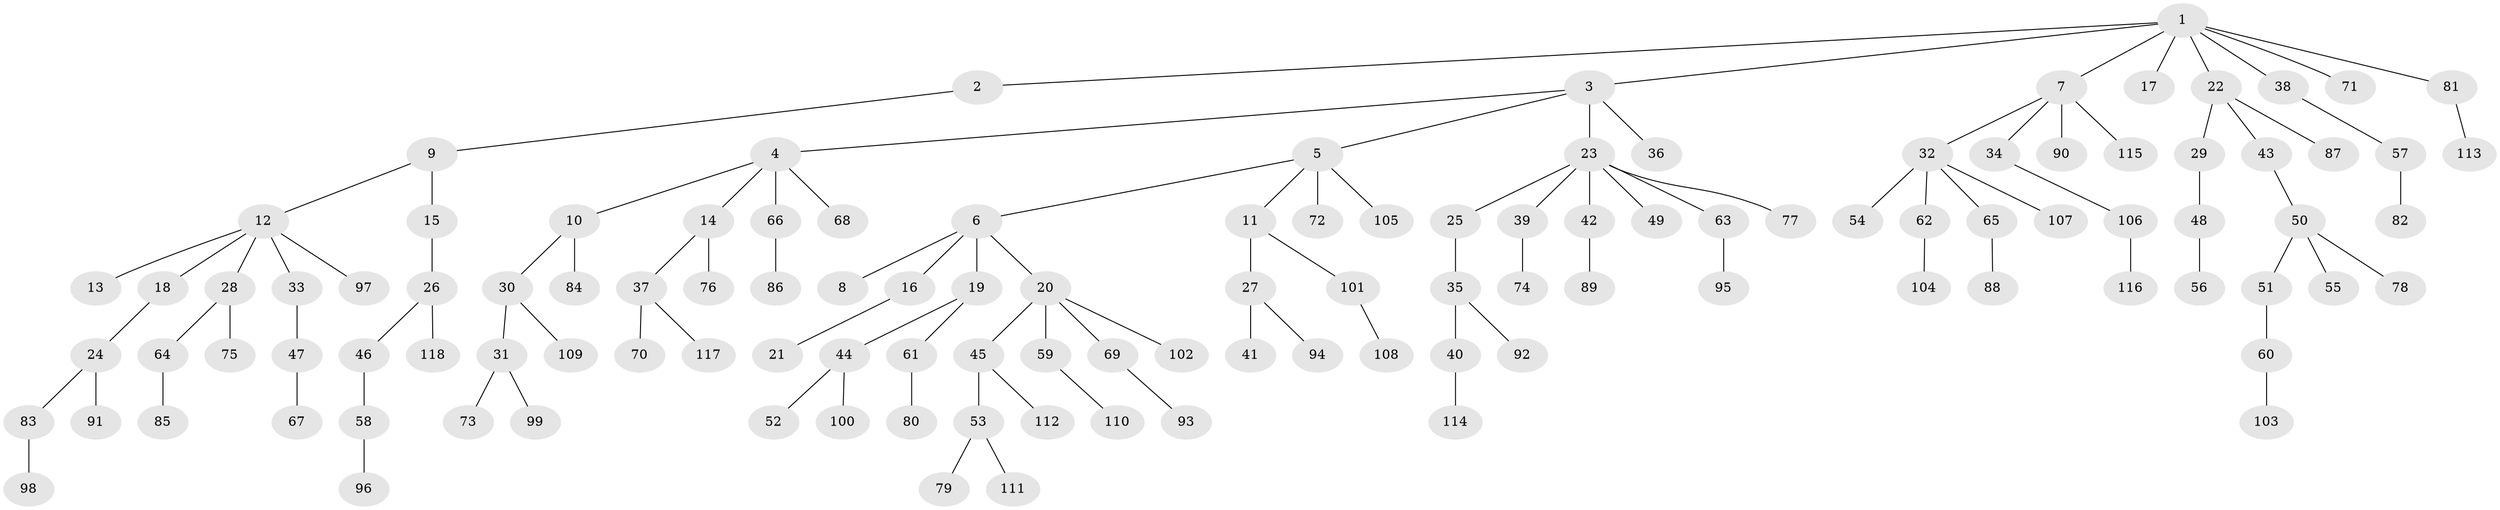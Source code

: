 // coarse degree distribution, {2: 0.288135593220339, 3: 0.15254237288135594, 1: 0.4576271186440678, 4: 0.05084745762711865, 5: 0.03389830508474576, 6: 0.01694915254237288}
// Generated by graph-tools (version 1.1) at 2025/37/03/04/25 23:37:25]
// undirected, 118 vertices, 117 edges
graph export_dot {
  node [color=gray90,style=filled];
  1;
  2;
  3;
  4;
  5;
  6;
  7;
  8;
  9;
  10;
  11;
  12;
  13;
  14;
  15;
  16;
  17;
  18;
  19;
  20;
  21;
  22;
  23;
  24;
  25;
  26;
  27;
  28;
  29;
  30;
  31;
  32;
  33;
  34;
  35;
  36;
  37;
  38;
  39;
  40;
  41;
  42;
  43;
  44;
  45;
  46;
  47;
  48;
  49;
  50;
  51;
  52;
  53;
  54;
  55;
  56;
  57;
  58;
  59;
  60;
  61;
  62;
  63;
  64;
  65;
  66;
  67;
  68;
  69;
  70;
  71;
  72;
  73;
  74;
  75;
  76;
  77;
  78;
  79;
  80;
  81;
  82;
  83;
  84;
  85;
  86;
  87;
  88;
  89;
  90;
  91;
  92;
  93;
  94;
  95;
  96;
  97;
  98;
  99;
  100;
  101;
  102;
  103;
  104;
  105;
  106;
  107;
  108;
  109;
  110;
  111;
  112;
  113;
  114;
  115;
  116;
  117;
  118;
  1 -- 2;
  1 -- 3;
  1 -- 7;
  1 -- 17;
  1 -- 22;
  1 -- 38;
  1 -- 71;
  1 -- 81;
  2 -- 9;
  3 -- 4;
  3 -- 5;
  3 -- 23;
  3 -- 36;
  4 -- 10;
  4 -- 14;
  4 -- 66;
  4 -- 68;
  5 -- 6;
  5 -- 11;
  5 -- 72;
  5 -- 105;
  6 -- 8;
  6 -- 16;
  6 -- 19;
  6 -- 20;
  7 -- 32;
  7 -- 34;
  7 -- 90;
  7 -- 115;
  9 -- 12;
  9 -- 15;
  10 -- 30;
  10 -- 84;
  11 -- 27;
  11 -- 101;
  12 -- 13;
  12 -- 18;
  12 -- 28;
  12 -- 33;
  12 -- 97;
  14 -- 37;
  14 -- 76;
  15 -- 26;
  16 -- 21;
  18 -- 24;
  19 -- 44;
  19 -- 61;
  20 -- 45;
  20 -- 59;
  20 -- 69;
  20 -- 102;
  22 -- 29;
  22 -- 43;
  22 -- 87;
  23 -- 25;
  23 -- 39;
  23 -- 42;
  23 -- 49;
  23 -- 63;
  23 -- 77;
  24 -- 83;
  24 -- 91;
  25 -- 35;
  26 -- 46;
  26 -- 118;
  27 -- 41;
  27 -- 94;
  28 -- 64;
  28 -- 75;
  29 -- 48;
  30 -- 31;
  30 -- 109;
  31 -- 73;
  31 -- 99;
  32 -- 54;
  32 -- 62;
  32 -- 65;
  32 -- 107;
  33 -- 47;
  34 -- 106;
  35 -- 40;
  35 -- 92;
  37 -- 70;
  37 -- 117;
  38 -- 57;
  39 -- 74;
  40 -- 114;
  42 -- 89;
  43 -- 50;
  44 -- 52;
  44 -- 100;
  45 -- 53;
  45 -- 112;
  46 -- 58;
  47 -- 67;
  48 -- 56;
  50 -- 51;
  50 -- 55;
  50 -- 78;
  51 -- 60;
  53 -- 79;
  53 -- 111;
  57 -- 82;
  58 -- 96;
  59 -- 110;
  60 -- 103;
  61 -- 80;
  62 -- 104;
  63 -- 95;
  64 -- 85;
  65 -- 88;
  66 -- 86;
  69 -- 93;
  81 -- 113;
  83 -- 98;
  101 -- 108;
  106 -- 116;
}

